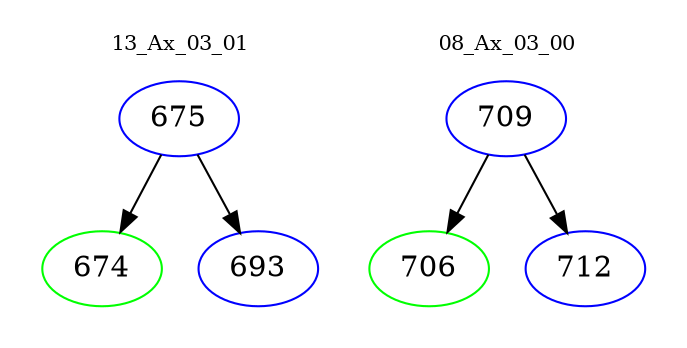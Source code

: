 digraph{
subgraph cluster_0 {
color = white
label = "13_Ax_03_01";
fontsize=10;
T0_675 [label="675", color="blue"]
T0_675 -> T0_674 [color="black"]
T0_674 [label="674", color="green"]
T0_675 -> T0_693 [color="black"]
T0_693 [label="693", color="blue"]
}
subgraph cluster_1 {
color = white
label = "08_Ax_03_00";
fontsize=10;
T1_709 [label="709", color="blue"]
T1_709 -> T1_706 [color="black"]
T1_706 [label="706", color="green"]
T1_709 -> T1_712 [color="black"]
T1_712 [label="712", color="blue"]
}
}
